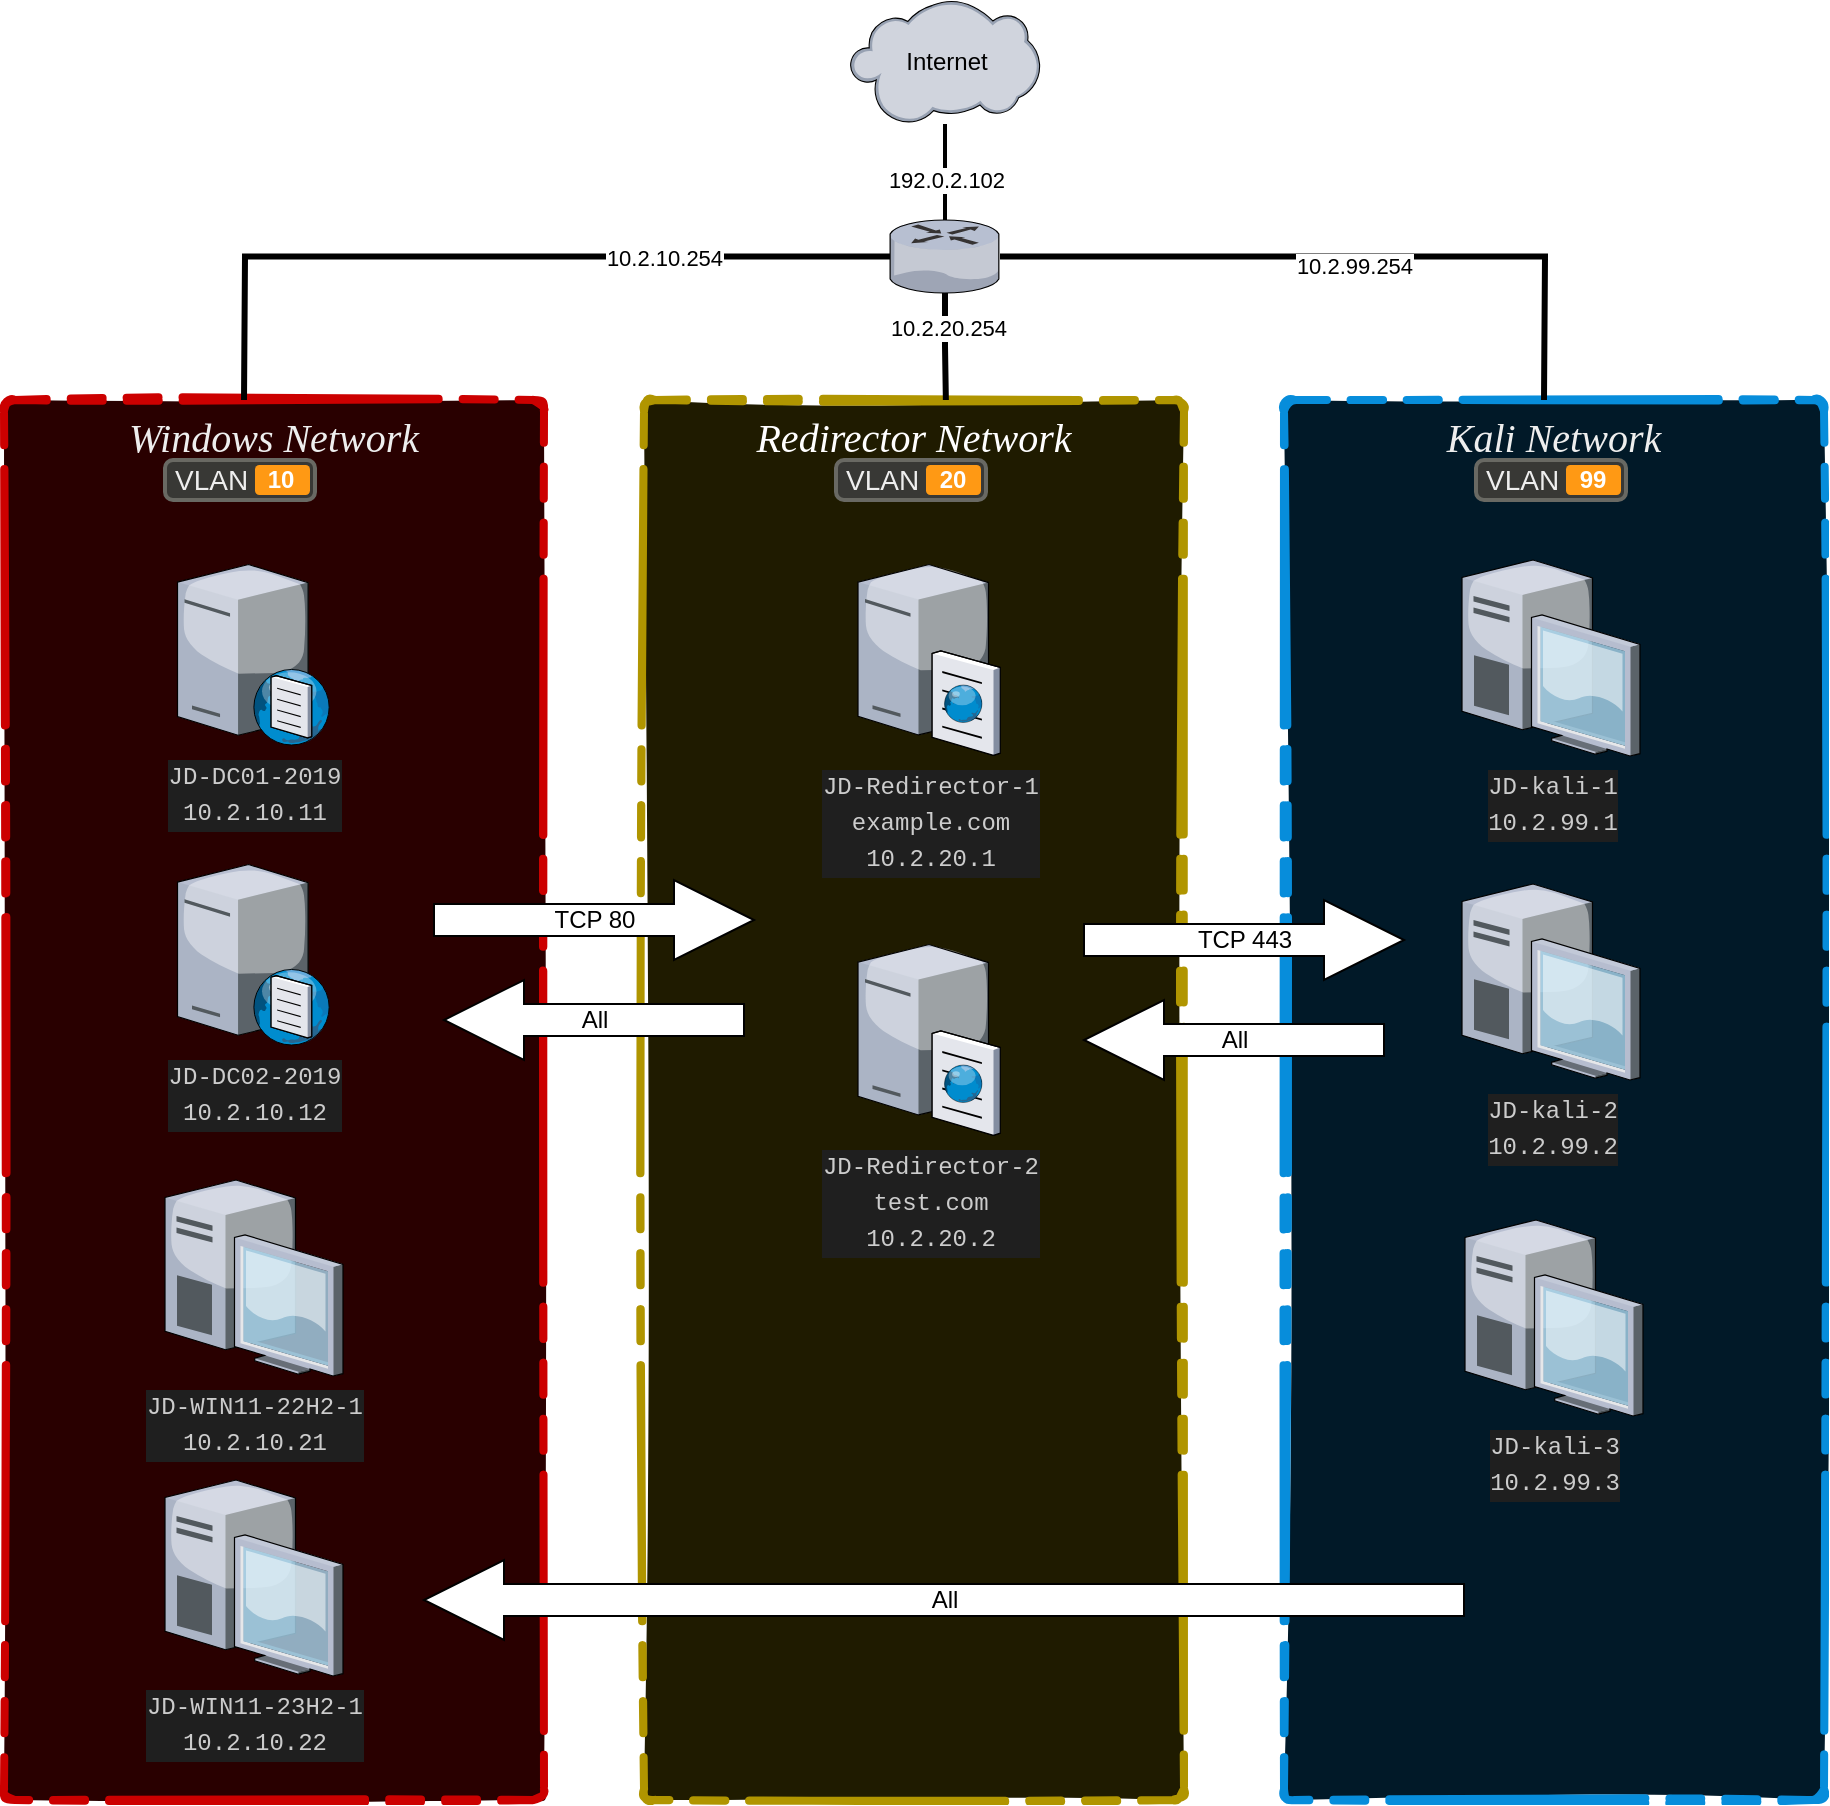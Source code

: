 <mxfile version="22.1.18" type="device">
  <diagram name="Page-1" id="k_pU4sEdJq7sjTtrIQzn">
    <mxGraphModel dx="1711" dy="1062" grid="1" gridSize="10" guides="1" tooltips="1" connect="1" arrows="1" fold="1" page="1" pageScale="1" pageWidth="850" pageHeight="1100" math="0" shadow="0">
      <root>
        <mxCell id="0" />
        <mxCell id="1" parent="0" />
        <mxCell id="ZwUA_gkZlLWTvd9cAtB7-51" value="&lt;font style=&quot;font-size: 20px&quot;&gt;&lt;font data-font-src=&quot;https://fonts.googleapis.com/css?family=Titillium+Web&quot; face=&quot;Titillium Web&quot;&gt;&lt;i&gt;Redirector Network&lt;/i&gt;&lt;/font&gt;&lt;br&gt;&lt;/font&gt;" style="whiteSpace=wrap;html=1;rounded=1;arcSize=2;shadow=0;glass=0;dashed=1;comic=0;strokeColor=#B09500;strokeWidth=4;fillColor=#1F1B00;fontSize=16;align=center;labelPosition=center;verticalLabelPosition=middle;verticalAlign=top;fontStyle=0;horizontal=1;spacingLeft=0;connectable=1;container=1;collapsible=0;recursiveResize=0;dashPattern=4 3 4 3 4 3 32 3;sketch=1;fillStyle=solid;fontColor=#FFFFFF;sketchStyle=rough;movable=1;resizable=1;rotatable=1;deletable=1;editable=1;locked=0;" vertex="1" parent="1">
          <mxGeometry x="440" y="210" width="270" height="700" as="geometry" />
        </mxCell>
        <mxCell id="ZwUA_gkZlLWTvd9cAtB7-52" value="&lt;font style=&quot;font-size: 12px&quot;&gt;20&lt;br&gt;&lt;/font&gt;" style="shape=stencil(rVNNb8MgDP01XKsEyrocq3Q5TTvuzhK3QSWhImzt9utncLcJNU2mquJg/PFs82yYKIdWHYDxrFcdMLFhnG9svQeHptJ2BzsEp1FvYNCF15aCeEbqkdSVDKp4YtmaBVfGRLm1DnbOvvdN4vh1a2Nqa2yoRDJmYlyIRzyS8jNejaIH7+wexvEPBR7xH/xRN74Nr4iSHjaN29rej1cFgHnooL8Cn1FEYL6cBkX+HNQe1RNBzsx/Jloyh4spKVf/lfwxXu0TB0P0TAR5OIWWMI6Svj6vXyjtuUuZdFmQ9qGM3vVk6nTTmDnKru5IVRXFDdwt07b4Qib08dUiJTCXIwTmM7sZur7vCokSLRf/KVrp/0bDNw==);html=1;labelPosition=center;align=center;spacingLeft=40;dashed=0;shadow=0;fillColor=#383835;rounded=1;glass=0;labelBackgroundColor=none;sketch=0;fontColor=#FFFFFF;fontSize=9;verticalLabelPosition=middle;verticalAlign=middle;spacingBottom=0;spacing=0;spacingTop=0;fontStyle=1;arcSize=4;strokeColor=#696963;" vertex="1" parent="ZwUA_gkZlLWTvd9cAtB7-51">
          <mxGeometry x="96" y="30" width="75" height="20" as="geometry" />
        </mxCell>
        <mxCell id="ZwUA_gkZlLWTvd9cAtB7-55" value="&lt;div style=&quot;color: rgb(204, 204, 204); background-color: rgb(31, 31, 31); font-family: Menlo, Monaco, &amp;quot;Courier New&amp;quot;, monospace; line-height: 18px;&quot;&gt;JD-Redirector-1&lt;/div&gt;&lt;div style=&quot;color: rgb(204, 204, 204); background-color: rgb(31, 31, 31); font-family: Menlo, Monaco, &amp;quot;Courier New&amp;quot;, monospace; line-height: 18px;&quot;&gt;example.com&lt;/div&gt;&lt;div style=&quot;color: rgb(204, 204, 204); background-color: rgb(31, 31, 31); font-family: Menlo, Monaco, &amp;quot;Courier New&amp;quot;, monospace; line-height: 18px;&quot;&gt;10.2.20.1&lt;/div&gt;" style="verticalLabelPosition=bottom;sketch=0;aspect=fixed;html=1;verticalAlign=top;strokeColor=none;align=center;outlineConnect=0;shape=mxgraph.citrix.cache_server;" vertex="1" parent="ZwUA_gkZlLWTvd9cAtB7-51">
          <mxGeometry x="107" y="80" width="71" height="97.5" as="geometry" />
        </mxCell>
        <mxCell id="ZwUA_gkZlLWTvd9cAtB7-60" value="&lt;div style=&quot;color: rgb(204, 204, 204); background-color: rgb(31, 31, 31); font-family: Menlo, Monaco, &amp;quot;Courier New&amp;quot;, monospace; line-height: 18px;&quot;&gt;JD-Redirector-2&lt;/div&gt;&lt;div style=&quot;color: rgb(204, 204, 204); background-color: rgb(31, 31, 31); font-family: Menlo, Monaco, &amp;quot;Courier New&amp;quot;, monospace; line-height: 18px;&quot;&gt;test.com&lt;/div&gt;&lt;div style=&quot;color: rgb(204, 204, 204); background-color: rgb(31, 31, 31); font-family: Menlo, Monaco, &amp;quot;Courier New&amp;quot;, monospace; line-height: 18px;&quot;&gt;10.2.20.2&lt;/div&gt;" style="verticalLabelPosition=bottom;sketch=0;aspect=fixed;html=1;verticalAlign=top;strokeColor=none;align=center;outlineConnect=0;shape=mxgraph.citrix.cache_server;" vertex="1" parent="ZwUA_gkZlLWTvd9cAtB7-51">
          <mxGeometry x="107" y="270" width="71" height="97.5" as="geometry" />
        </mxCell>
        <mxCell id="hhyFniFmthd2EChraroV-6" value="&lt;font style=&quot;font-size: 20px&quot;&gt;&lt;font data-font-src=&quot;https://fonts.googleapis.com/css?family=Titillium+Web&quot; face=&quot;Titillium Web&quot;&gt;&lt;i&gt;Kali Network&lt;/i&gt;&lt;/font&gt;&lt;br&gt;&lt;/font&gt;" style="whiteSpace=wrap;html=1;rounded=1;arcSize=2;shadow=0;glass=0;dashed=1;comic=0;strokeColor=#078DDB;strokeWidth=4;fillColor=#011928;fontSize=16;align=center;labelPosition=center;verticalLabelPosition=middle;verticalAlign=top;fontStyle=0;horizontal=1;spacingLeft=0;connectable=1;container=1;collapsible=0;recursiveResize=0;dashPattern=4 3 4 3 4 3 32 3;sketch=1;fillStyle=solid;fontColor=#EEEEEE;sketchStyle=rough;movable=1;resizable=1;rotatable=1;deletable=1;editable=1;locked=0;" parent="1" vertex="1">
          <mxGeometry x="760" y="210" width="270" height="700" as="geometry" />
        </mxCell>
        <mxCell id="hhyFniFmthd2EChraroV-9" value="&lt;font style=&quot;font-size: 12px&quot;&gt;99&lt;br&gt;&lt;/font&gt;" style="shape=stencil(rVNNb8MgDP01XKsEyrocq3Q5TTvuzhK3QSWhImzt9utncLcJNU2mquJg/PFs82yYKIdWHYDxrFcdMLFhnG9svQeHptJ2BzsEp1FvYNCF15aCeEbqkdSVDKp4YtmaBVfGRLm1DnbOvvdN4vh1a2Nqa2yoRDJmYlyIRzyS8jNejaIH7+wexvEPBR7xH/xRN74Nr4iSHjaN29rej1cFgHnooL8Cn1FEYL6cBkX+HNQe1RNBzsx/Jloyh4spKVf/lfwxXu0TB0P0TAR5OIWWMI6Svj6vXyjtuUuZdFmQ9qGM3vVk6nTTmDnKru5IVRXFDdwt07b4Qib08dUiJTCXIwTmM7sZur7vCokSLRf/KVrp/0bDNw==);html=1;labelPosition=center;align=center;spacingLeft=40;dashed=0;shadow=0;fillColor=#383835;rounded=1;glass=0;labelBackgroundColor=none;sketch=0;fontColor=#FFFFFF;fontSize=9;verticalLabelPosition=middle;verticalAlign=middle;spacingBottom=0;spacing=0;spacingTop=0;fontStyle=1;arcSize=4;strokeColor=#696963;" parent="hhyFniFmthd2EChraroV-6" vertex="1">
          <mxGeometry x="96" y="30" width="75" height="20" as="geometry" />
        </mxCell>
        <mxCell id="hhyFniFmthd2EChraroV-14" value="&lt;div style=&quot;color: rgb(204, 204, 204); background-color: rgb(31, 31, 31); font-family: Menlo, Monaco, &amp;quot;Courier New&amp;quot;, monospace; line-height: 18px;&quot;&gt;JD-kali-1&lt;/div&gt;&lt;div style=&quot;color: rgb(204, 204, 204); background-color: rgb(31, 31, 31); font-family: Menlo, Monaco, &amp;quot;Courier New&amp;quot;, monospace; line-height: 18px;&quot;&gt;10.2.99.1&lt;br&gt;&lt;/div&gt;" style="verticalLabelPosition=bottom;sketch=0;aspect=fixed;html=1;verticalAlign=top;strokeColor=none;align=center;outlineConnect=0;shape=mxgraph.citrix.desktop;movable=1;resizable=1;rotatable=1;deletable=1;editable=1;locked=0;connectable=1;" parent="hhyFniFmthd2EChraroV-6" vertex="1">
          <mxGeometry x="89" y="80" width="89" height="98" as="geometry" />
        </mxCell>
        <mxCell id="ZwUA_gkZlLWTvd9cAtB7-67" value="&lt;div style=&quot;color: rgb(204, 204, 204); background-color: rgb(31, 31, 31); font-family: Menlo, Monaco, &amp;quot;Courier New&amp;quot;, monospace; line-height: 18px;&quot;&gt;JD-kali-2&lt;/div&gt;&lt;div style=&quot;color: rgb(204, 204, 204); background-color: rgb(31, 31, 31); font-family: Menlo, Monaco, &amp;quot;Courier New&amp;quot;, monospace; line-height: 18px;&quot;&gt;10.2.99.2&lt;br&gt;&lt;/div&gt;" style="verticalLabelPosition=bottom;sketch=0;aspect=fixed;html=1;verticalAlign=top;strokeColor=none;align=center;outlineConnect=0;shape=mxgraph.citrix.desktop;movable=1;resizable=1;rotatable=1;deletable=1;editable=1;locked=0;connectable=1;" vertex="1" parent="hhyFniFmthd2EChraroV-6">
          <mxGeometry x="89" y="242" width="89" height="98" as="geometry" />
        </mxCell>
        <mxCell id="ZwUA_gkZlLWTvd9cAtB7-68" value="&lt;div style=&quot;color: rgb(204, 204, 204); background-color: rgb(31, 31, 31); font-family: Menlo, Monaco, &amp;quot;Courier New&amp;quot;, monospace; line-height: 18px;&quot;&gt;JD-kali-3&lt;/div&gt;&lt;div style=&quot;color: rgb(204, 204, 204); background-color: rgb(31, 31, 31); font-family: Menlo, Monaco, &amp;quot;Courier New&amp;quot;, monospace; line-height: 18px;&quot;&gt;10.2.99.3&lt;br&gt;&lt;/div&gt;" style="verticalLabelPosition=bottom;sketch=0;aspect=fixed;html=1;verticalAlign=top;strokeColor=none;align=center;outlineConnect=0;shape=mxgraph.citrix.desktop;movable=1;resizable=1;rotatable=1;deletable=1;editable=1;locked=0;connectable=1;" vertex="1" parent="hhyFniFmthd2EChraroV-6">
          <mxGeometry x="90.5" y="410" width="89" height="98" as="geometry" />
        </mxCell>
        <mxCell id="hhyFniFmthd2EChraroV-1" value="&lt;font style=&quot;font-size: 20px&quot;&gt;&lt;font face=&quot;Titillium Web&quot;&gt;&lt;i&gt;Windows Network&lt;/i&gt;&lt;/font&gt;&lt;br&gt;&lt;/font&gt;" style="whiteSpace=wrap;html=1;rounded=1;arcSize=2;shadow=0;glass=0;dashed=1;comic=0;strokeColor=#c00;strokeWidth=4;fillColor=#290000;fontSize=16;align=center;labelPosition=center;verticalLabelPosition=middle;verticalAlign=top;fontStyle=0;horizontal=1;spacingLeft=0;connectable=0;container=1;collapsible=0;recursiveResize=0;dashPattern=4 3 4 3 4 3 32 3;sketch=1;fillStyle=solid;fontColor=#EEEEEE;movable=0;resizable=0;rotatable=0;deletable=0;editable=0;locked=1;" parent="1" vertex="1">
          <mxGeometry x="120" y="210" width="270" height="700" as="geometry" />
        </mxCell>
        <mxCell id="hhyFniFmthd2EChraroV-3" value="&lt;font style=&quot;font-size: 12px&quot;&gt;10&lt;br&gt;&lt;/font&gt;" style="shape=stencil(rVNNb8MgDP01XKsEyrocq3Q5TTvuzhK3QSWhImzt9utncLcJNU2mquJg/PFs82yYKIdWHYDxrFcdMLFhnG9svQeHptJ2BzsEp1FvYNCF15aCeEbqkdSVDKp4YtmaBVfGRLm1DnbOvvdN4vh1a2Nqa2yoRDJmYlyIRzyS8jNejaIH7+wexvEPBR7xH/xRN74Nr4iSHjaN29rej1cFgHnooL8Cn1FEYL6cBkX+HNQe1RNBzsx/Jloyh4spKVf/lfwxXu0TB0P0TAR5OIWWMI6Svj6vXyjtuUuZdFmQ9qGM3vVk6nTTmDnKru5IVRXFDdwt07b4Qib08dUiJTCXIwTmM7sZur7vCokSLRf/KVrp/0bDNw==);html=1;labelPosition=center;align=center;spacingLeft=40;dashed=0;shadow=0;fillColor=#383835;rounded=1;glass=0;labelBackgroundColor=none;sketch=0;fontColor=#FFFFFF;fontSize=9;verticalLabelPosition=middle;verticalAlign=middle;spacingBottom=0;spacing=0;spacingTop=0;fontStyle=1;arcSize=4;strokeColor=#696963;" parent="hhyFniFmthd2EChraroV-1" vertex="1">
          <mxGeometry x="80.5" y="30" width="75" height="20" as="geometry" />
        </mxCell>
        <mxCell id="hhyFniFmthd2EChraroV-12" value="&lt;div style=&quot;color: rgb(204, 204, 204); background-color: rgb(31, 31, 31); font-family: Menlo, Monaco, &amp;quot;Courier New&amp;quot;, monospace; line-height: 18px;&quot;&gt;JD-WIN11-22H2-1&lt;/div&gt;&lt;div style=&quot;color: rgb(204, 204, 204); background-color: rgb(31, 31, 31); font-family: Menlo, Monaco, &amp;quot;Courier New&amp;quot;, monospace; line-height: 18px;&quot;&gt;10.2.10.21&lt;/div&gt;" style="verticalLabelPosition=bottom;sketch=0;aspect=fixed;html=1;verticalAlign=top;strokeColor=none;align=center;outlineConnect=0;shape=mxgraph.citrix.desktop;" parent="hhyFniFmthd2EChraroV-1" vertex="1">
          <mxGeometry x="80.5" y="390" width="89" height="98" as="geometry" />
        </mxCell>
        <mxCell id="hhyFniFmthd2EChraroV-13" value="&lt;div style=&quot;color: rgb(204, 204, 204); background-color: rgb(31, 31, 31); font-family: Menlo, Monaco, &amp;quot;Courier New&amp;quot;, monospace; line-height: 18px;&quot;&gt;JD-DC01-2019&lt;/div&gt;&lt;div style=&quot;color: rgb(204, 204, 204); background-color: rgb(31, 31, 31); font-family: Menlo, Monaco, &amp;quot;Courier New&amp;quot;, monospace; line-height: 18px;&quot;&gt;10.2.10.11&lt;/div&gt;" style="verticalLabelPosition=bottom;sketch=0;aspect=fixed;html=1;verticalAlign=top;strokeColor=none;align=center;outlineConnect=0;shape=mxgraph.citrix.dns_server;" parent="hhyFniFmthd2EChraroV-1" vertex="1">
          <mxGeometry x="86.75" y="80" width="76.5" height="92.5" as="geometry" />
        </mxCell>
        <mxCell id="ZwUA_gkZlLWTvd9cAtB7-1" value="&lt;div style=&quot;color: rgb(204, 204, 204); background-color: rgb(31, 31, 31); font-family: Menlo, Monaco, &amp;quot;Courier New&amp;quot;, monospace; line-height: 18px;&quot;&gt;JD-DC02-2019&lt;/div&gt;&lt;div style=&quot;color: rgb(204, 204, 204); background-color: rgb(31, 31, 31); font-family: Menlo, Monaco, &amp;quot;Courier New&amp;quot;, monospace; line-height: 18px;&quot;&gt;10.2.10.12&lt;/div&gt;" style="verticalLabelPosition=bottom;sketch=0;aspect=fixed;html=1;verticalAlign=top;strokeColor=none;align=center;outlineConnect=0;shape=mxgraph.citrix.dns_server;" vertex="1" parent="hhyFniFmthd2EChraroV-1">
          <mxGeometry x="86.75" y="230" width="76.5" height="92.5" as="geometry" />
        </mxCell>
        <mxCell id="ZwUA_gkZlLWTvd9cAtB7-2" value="&lt;div style=&quot;color: rgb(204, 204, 204); background-color: rgb(31, 31, 31); font-family: Menlo, Monaco, &amp;quot;Courier New&amp;quot;, monospace; line-height: 18px;&quot;&gt;JD-WIN11-23H2-1&lt;/div&gt;&lt;div style=&quot;color: rgb(204, 204, 204); background-color: rgb(31, 31, 31); font-family: Menlo, Monaco, &amp;quot;Courier New&amp;quot;, monospace; line-height: 18px;&quot;&gt;10.2.10.22&lt;/div&gt;" style="verticalLabelPosition=bottom;sketch=0;aspect=fixed;html=1;verticalAlign=top;strokeColor=none;align=center;outlineConnect=0;shape=mxgraph.citrix.desktop;" vertex="1" parent="hhyFniFmthd2EChraroV-1">
          <mxGeometry x="80.5" y="540" width="89" height="98" as="geometry" />
        </mxCell>
        <mxCell id="hhyFniFmthd2EChraroV-16" style="edgeStyle=orthogonalEdgeStyle;rounded=0;orthogonalLoop=1;jettySize=auto;html=1;endArrow=none;endFill=0;strokeWidth=3;elbow=vertical;" parent="1" source="hhyFniFmthd2EChraroV-15" edge="1">
          <mxGeometry relative="1" as="geometry">
            <mxPoint x="240" y="210" as="targetPoint" />
          </mxGeometry>
        </mxCell>
        <mxCell id="hhyFniFmthd2EChraroV-19" value="10.2.10.254" style="edgeLabel;html=1;align=center;verticalAlign=middle;resizable=0;points=[];" parent="hhyFniFmthd2EChraroV-16" vertex="1" connectable="0">
          <mxGeometry x="-0.344" y="-1" relative="1" as="geometry">
            <mxPoint x="16" y="1" as="offset" />
          </mxGeometry>
        </mxCell>
        <mxCell id="hhyFniFmthd2EChraroV-27" value="" style="edgeStyle=orthogonalEdgeStyle;rounded=0;orthogonalLoop=1;jettySize=auto;html=1;strokeWidth=2;endArrow=none;endFill=0;" parent="1" source="hhyFniFmthd2EChraroV-15" target="hhyFniFmthd2EChraroV-26" edge="1">
          <mxGeometry relative="1" as="geometry" />
        </mxCell>
        <mxCell id="hhyFniFmthd2EChraroV-28" value="192.0.2.102" style="edgeLabel;html=1;align=center;verticalAlign=middle;resizable=0;points=[];" parent="hhyFniFmthd2EChraroV-27" vertex="1" connectable="0">
          <mxGeometry x="0.125" y="1" relative="1" as="geometry">
            <mxPoint x="1" y="7" as="offset" />
          </mxGeometry>
        </mxCell>
        <mxCell id="hhyFniFmthd2EChraroV-26" value="Internet" style="verticalLabelPosition=middle;sketch=0;aspect=fixed;html=1;verticalAlign=middle;strokeColor=none;align=center;outlineConnect=0;shape=mxgraph.citrix.cloud;labelPosition=center;fontColor=#000000;" parent="1" vertex="1">
          <mxGeometry x="543" y="10" width="95" height="62" as="geometry" />
        </mxCell>
        <mxCell id="hhyFniFmthd2EChraroV-24" value="All" style="html=1;shadow=0;dashed=0;align=center;verticalAlign=middle;shape=mxgraph.arrows2.arrow;dy=0.6;dx=40;flipH=1;notch=0;container=0;" parent="1" vertex="1">
          <mxGeometry x="340" y="500" width="150" height="40" as="geometry" />
        </mxCell>
        <mxCell id="ZwUA_gkZlLWTvd9cAtB7-56" value="All" style="html=1;shadow=0;dashed=0;align=center;verticalAlign=middle;shape=mxgraph.arrows2.arrow;dy=0.6;dx=40;flipH=1;notch=0;container=0;" vertex="1" parent="1">
          <mxGeometry x="330" y="790" width="520" height="40" as="geometry" />
        </mxCell>
        <mxCell id="ZwUA_gkZlLWTvd9cAtB7-57" value="All" style="html=1;shadow=0;dashed=0;align=center;verticalAlign=middle;shape=mxgraph.arrows2.arrow;dy=0.6;dx=40;flipH=1;notch=0;movable=1;resizable=1;rotatable=1;deletable=1;editable=1;locked=0;connectable=1;container=0;" vertex="1" parent="1">
          <mxGeometry x="660" y="510" width="150" height="40" as="geometry" />
        </mxCell>
        <mxCell id="hhyFniFmthd2EChraroV-25" value="TCP 443" style="html=1;shadow=0;dashed=0;align=center;verticalAlign=middle;shape=mxgraph.arrows2.arrow;dy=0.6;dx=40;notch=0;container=0;" parent="1" vertex="1">
          <mxGeometry x="660" y="460" width="160" height="40" as="geometry" />
        </mxCell>
        <mxCell id="ZwUA_gkZlLWTvd9cAtB7-54" value="TCP 80" style="html=1;shadow=0;dashed=0;align=center;verticalAlign=middle;shape=mxgraph.arrows2.arrow;dy=0.6;dx=40;notch=0;container=0;" vertex="1" parent="1">
          <mxGeometry x="335" y="450" width="160" height="40" as="geometry" />
        </mxCell>
        <mxCell id="ZwUA_gkZlLWTvd9cAtB7-63" style="edgeStyle=orthogonalEdgeStyle;rounded=0;orthogonalLoop=1;jettySize=auto;html=1;strokeWidth=3;endArrow=none;endFill=0;" edge="1" parent="1" source="hhyFniFmthd2EChraroV-15">
          <mxGeometry relative="1" as="geometry">
            <mxPoint x="890" y="210" as="targetPoint" />
          </mxGeometry>
        </mxCell>
        <mxCell id="ZwUA_gkZlLWTvd9cAtB7-65" value="10.2.99.254" style="edgeLabel;html=1;align=center;verticalAlign=middle;resizable=0;points=[];" vertex="1" connectable="0" parent="ZwUA_gkZlLWTvd9cAtB7-63">
          <mxGeometry x="0.029" y="-4" relative="1" as="geometry">
            <mxPoint as="offset" />
          </mxGeometry>
        </mxCell>
        <mxCell id="hhyFniFmthd2EChraroV-15" value="" style="verticalLabelPosition=bottom;sketch=0;aspect=fixed;html=1;verticalAlign=top;strokeColor=none;align=center;outlineConnect=0;shape=mxgraph.citrix.router;" parent="1" vertex="1">
          <mxGeometry x="563" y="120" width="55" height="36.5" as="geometry" />
        </mxCell>
        <mxCell id="ZwUA_gkZlLWTvd9cAtB7-71" style="edgeStyle=orthogonalEdgeStyle;rounded=0;orthogonalLoop=1;jettySize=auto;html=1;entryX=0.559;entryY=0;entryDx=0;entryDy=0;entryPerimeter=0;strokeWidth=3;endArrow=none;endFill=0;" edge="1" parent="1" source="hhyFniFmthd2EChraroV-15" target="ZwUA_gkZlLWTvd9cAtB7-51">
          <mxGeometry relative="1" as="geometry" />
        </mxCell>
        <mxCell id="ZwUA_gkZlLWTvd9cAtB7-72" value="10.2.20.254" style="edgeLabel;html=1;align=center;verticalAlign=middle;resizable=0;points=[];" vertex="1" connectable="0" parent="ZwUA_gkZlLWTvd9cAtB7-71">
          <mxGeometry x="-0.351" y="1" relative="1" as="geometry">
            <mxPoint as="offset" />
          </mxGeometry>
        </mxCell>
      </root>
    </mxGraphModel>
  </diagram>
</mxfile>

